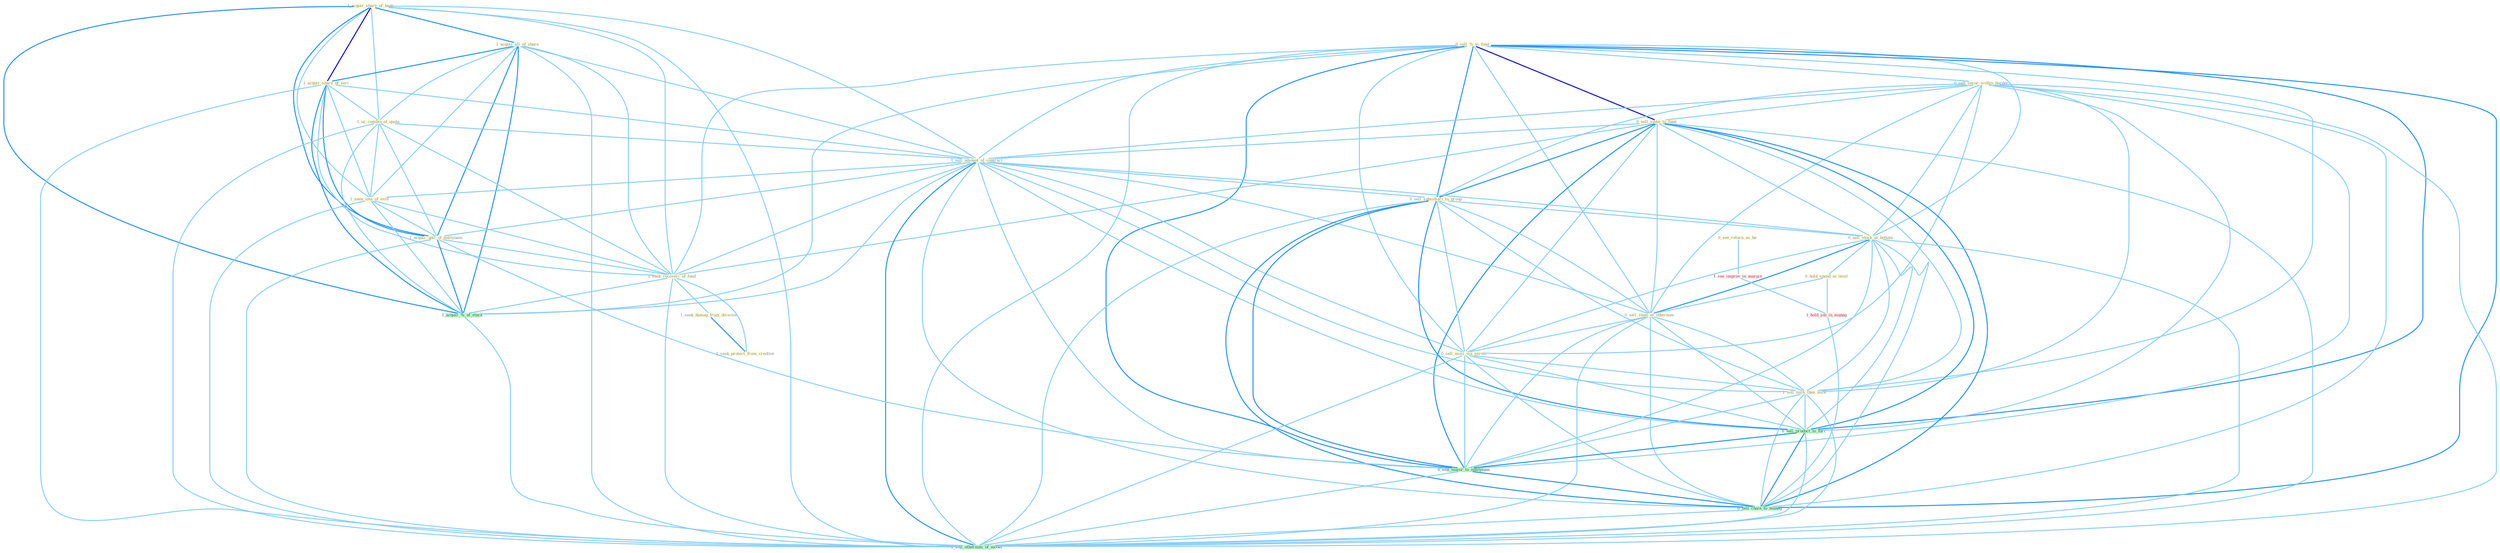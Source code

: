 Graph G{ 
    node
    [shape=polygon,style=filled,width=.5,height=.06,color="#BDFCC9",fixedsize=true,fontsize=4,
    fontcolor="#2f4f4f"];
    {node
    [color="#ffffe0", fontcolor="#8b7d6b"] "0_sell_%_to_fund " "1_acquir_share_of_bank " "0_sell_secur_within_border " "1_acquir_all_of_share " "0_sell_stake_to_fund " "1_acquir_share_of_seri " "1_us_combin_of_quota " "1_sell_amount_of_contract " "0_sell_subsidiari_to_group " "1_seen_iota_of_evid " "0_sell_stock_at_bottom " "0_hold_spend_at_level " "0_see_return_as_be " "1_acquir_unit_of_entitynam " "1_seek_recoveri_of_fund " "0_sell_steel_at_othernum " "0_sell_movi_via_servic " "1_sell_milk_than_milk " "1_seek_damag_from_director " "1_seek_protect_from_creditor "}
{node [color="#fff0f5", fontcolor="#b22222"] "1_see_improv_in_margin " "1_hold_job_in_manag "}
edge [color="#B0E2FF"];

	"0_sell_%_to_fund " -- "0_sell_secur_within_border " [w="1", color="#87cefa" ];
	"0_sell_%_to_fund " -- "0_sell_stake_to_fund " [w="3", color="#0000cd" , len=0.6];
	"0_sell_%_to_fund " -- "1_sell_amount_of_contract " [w="1", color="#87cefa" ];
	"0_sell_%_to_fund " -- "0_sell_subsidiari_to_group " [w="2", color="#1e90ff" , len=0.8];
	"0_sell_%_to_fund " -- "0_sell_stock_at_bottom " [w="1", color="#87cefa" ];
	"0_sell_%_to_fund " -- "1_seek_recoveri_of_fund " [w="1", color="#87cefa" ];
	"0_sell_%_to_fund " -- "0_sell_steel_at_othernum " [w="1", color="#87cefa" ];
	"0_sell_%_to_fund " -- "0_sell_movi_via_servic " [w="1", color="#87cefa" ];
	"0_sell_%_to_fund " -- "1_sell_milk_than_milk " [w="1", color="#87cefa" ];
	"0_sell_%_to_fund " -- "1_acquir_%_of_stock " [w="1", color="#87cefa" ];
	"0_sell_%_to_fund " -- "0_sell_product_to_forc " [w="2", color="#1e90ff" , len=0.8];
	"0_sell_%_to_fund " -- "0_sell_major_to_entitynam " [w="2", color="#1e90ff" , len=0.8];
	"0_sell_%_to_fund " -- "0_sell_chain_to_manag " [w="2", color="#1e90ff" , len=0.8];
	"0_sell_%_to_fund " -- "1_sell_othernum_of_model " [w="1", color="#87cefa" ];
	"1_acquir_share_of_bank " -- "1_acquir_all_of_share " [w="2", color="#1e90ff" , len=0.8];
	"1_acquir_share_of_bank " -- "1_acquir_share_of_seri " [w="3", color="#0000cd" , len=0.6];
	"1_acquir_share_of_bank " -- "1_us_combin_of_quota " [w="1", color="#87cefa" ];
	"1_acquir_share_of_bank " -- "1_sell_amount_of_contract " [w="1", color="#87cefa" ];
	"1_acquir_share_of_bank " -- "1_seen_iota_of_evid " [w="1", color="#87cefa" ];
	"1_acquir_share_of_bank " -- "1_acquir_unit_of_entitynam " [w="2", color="#1e90ff" , len=0.8];
	"1_acquir_share_of_bank " -- "1_seek_recoveri_of_fund " [w="1", color="#87cefa" ];
	"1_acquir_share_of_bank " -- "1_acquir_%_of_stock " [w="2", color="#1e90ff" , len=0.8];
	"1_acquir_share_of_bank " -- "1_sell_othernum_of_model " [w="1", color="#87cefa" ];
	"0_sell_secur_within_border " -- "0_sell_stake_to_fund " [w="1", color="#87cefa" ];
	"0_sell_secur_within_border " -- "1_sell_amount_of_contract " [w="1", color="#87cefa" ];
	"0_sell_secur_within_border " -- "0_sell_subsidiari_to_group " [w="1", color="#87cefa" ];
	"0_sell_secur_within_border " -- "0_sell_stock_at_bottom " [w="1", color="#87cefa" ];
	"0_sell_secur_within_border " -- "0_sell_steel_at_othernum " [w="1", color="#87cefa" ];
	"0_sell_secur_within_border " -- "0_sell_movi_via_servic " [w="1", color="#87cefa" ];
	"0_sell_secur_within_border " -- "1_sell_milk_than_milk " [w="1", color="#87cefa" ];
	"0_sell_secur_within_border " -- "0_sell_product_to_forc " [w="1", color="#87cefa" ];
	"0_sell_secur_within_border " -- "0_sell_major_to_entitynam " [w="1", color="#87cefa" ];
	"0_sell_secur_within_border " -- "0_sell_chain_to_manag " [w="1", color="#87cefa" ];
	"0_sell_secur_within_border " -- "1_sell_othernum_of_model " [w="1", color="#87cefa" ];
	"1_acquir_all_of_share " -- "1_acquir_share_of_seri " [w="2", color="#1e90ff" , len=0.8];
	"1_acquir_all_of_share " -- "1_us_combin_of_quota " [w="1", color="#87cefa" ];
	"1_acquir_all_of_share " -- "1_sell_amount_of_contract " [w="1", color="#87cefa" ];
	"1_acquir_all_of_share " -- "1_seen_iota_of_evid " [w="1", color="#87cefa" ];
	"1_acquir_all_of_share " -- "1_acquir_unit_of_entitynam " [w="2", color="#1e90ff" , len=0.8];
	"1_acquir_all_of_share " -- "1_seek_recoveri_of_fund " [w="1", color="#87cefa" ];
	"1_acquir_all_of_share " -- "1_acquir_%_of_stock " [w="2", color="#1e90ff" , len=0.8];
	"1_acquir_all_of_share " -- "1_sell_othernum_of_model " [w="1", color="#87cefa" ];
	"0_sell_stake_to_fund " -- "1_sell_amount_of_contract " [w="1", color="#87cefa" ];
	"0_sell_stake_to_fund " -- "0_sell_subsidiari_to_group " [w="2", color="#1e90ff" , len=0.8];
	"0_sell_stake_to_fund " -- "0_sell_stock_at_bottom " [w="1", color="#87cefa" ];
	"0_sell_stake_to_fund " -- "1_seek_recoveri_of_fund " [w="1", color="#87cefa" ];
	"0_sell_stake_to_fund " -- "0_sell_steel_at_othernum " [w="1", color="#87cefa" ];
	"0_sell_stake_to_fund " -- "0_sell_movi_via_servic " [w="1", color="#87cefa" ];
	"0_sell_stake_to_fund " -- "1_sell_milk_than_milk " [w="1", color="#87cefa" ];
	"0_sell_stake_to_fund " -- "0_sell_product_to_forc " [w="2", color="#1e90ff" , len=0.8];
	"0_sell_stake_to_fund " -- "0_sell_major_to_entitynam " [w="2", color="#1e90ff" , len=0.8];
	"0_sell_stake_to_fund " -- "0_sell_chain_to_manag " [w="2", color="#1e90ff" , len=0.8];
	"0_sell_stake_to_fund " -- "1_sell_othernum_of_model " [w="1", color="#87cefa" ];
	"1_acquir_share_of_seri " -- "1_us_combin_of_quota " [w="1", color="#87cefa" ];
	"1_acquir_share_of_seri " -- "1_sell_amount_of_contract " [w="1", color="#87cefa" ];
	"1_acquir_share_of_seri " -- "1_seen_iota_of_evid " [w="1", color="#87cefa" ];
	"1_acquir_share_of_seri " -- "1_acquir_unit_of_entitynam " [w="2", color="#1e90ff" , len=0.8];
	"1_acquir_share_of_seri " -- "1_seek_recoveri_of_fund " [w="1", color="#87cefa" ];
	"1_acquir_share_of_seri " -- "1_acquir_%_of_stock " [w="2", color="#1e90ff" , len=0.8];
	"1_acquir_share_of_seri " -- "1_sell_othernum_of_model " [w="1", color="#87cefa" ];
	"1_us_combin_of_quota " -- "1_sell_amount_of_contract " [w="1", color="#87cefa" ];
	"1_us_combin_of_quota " -- "1_seen_iota_of_evid " [w="1", color="#87cefa" ];
	"1_us_combin_of_quota " -- "1_acquir_unit_of_entitynam " [w="1", color="#87cefa" ];
	"1_us_combin_of_quota " -- "1_seek_recoveri_of_fund " [w="1", color="#87cefa" ];
	"1_us_combin_of_quota " -- "1_acquir_%_of_stock " [w="1", color="#87cefa" ];
	"1_us_combin_of_quota " -- "1_sell_othernum_of_model " [w="1", color="#87cefa" ];
	"1_sell_amount_of_contract " -- "0_sell_subsidiari_to_group " [w="1", color="#87cefa" ];
	"1_sell_amount_of_contract " -- "1_seen_iota_of_evid " [w="1", color="#87cefa" ];
	"1_sell_amount_of_contract " -- "0_sell_stock_at_bottom " [w="1", color="#87cefa" ];
	"1_sell_amount_of_contract " -- "1_acquir_unit_of_entitynam " [w="1", color="#87cefa" ];
	"1_sell_amount_of_contract " -- "1_seek_recoveri_of_fund " [w="1", color="#87cefa" ];
	"1_sell_amount_of_contract " -- "0_sell_steel_at_othernum " [w="1", color="#87cefa" ];
	"1_sell_amount_of_contract " -- "0_sell_movi_via_servic " [w="1", color="#87cefa" ];
	"1_sell_amount_of_contract " -- "1_sell_milk_than_milk " [w="1", color="#87cefa" ];
	"1_sell_amount_of_contract " -- "1_acquir_%_of_stock " [w="1", color="#87cefa" ];
	"1_sell_amount_of_contract " -- "0_sell_product_to_forc " [w="1", color="#87cefa" ];
	"1_sell_amount_of_contract " -- "0_sell_major_to_entitynam " [w="1", color="#87cefa" ];
	"1_sell_amount_of_contract " -- "0_sell_chain_to_manag " [w="1", color="#87cefa" ];
	"1_sell_amount_of_contract " -- "1_sell_othernum_of_model " [w="2", color="#1e90ff" , len=0.8];
	"0_sell_subsidiari_to_group " -- "0_sell_stock_at_bottom " [w="1", color="#87cefa" ];
	"0_sell_subsidiari_to_group " -- "0_sell_steel_at_othernum " [w="1", color="#87cefa" ];
	"0_sell_subsidiari_to_group " -- "0_sell_movi_via_servic " [w="1", color="#87cefa" ];
	"0_sell_subsidiari_to_group " -- "1_sell_milk_than_milk " [w="1", color="#87cefa" ];
	"0_sell_subsidiari_to_group " -- "0_sell_product_to_forc " [w="2", color="#1e90ff" , len=0.8];
	"0_sell_subsidiari_to_group " -- "0_sell_major_to_entitynam " [w="2", color="#1e90ff" , len=0.8];
	"0_sell_subsidiari_to_group " -- "0_sell_chain_to_manag " [w="2", color="#1e90ff" , len=0.8];
	"0_sell_subsidiari_to_group " -- "1_sell_othernum_of_model " [w="1", color="#87cefa" ];
	"1_seen_iota_of_evid " -- "1_acquir_unit_of_entitynam " [w="1", color="#87cefa" ];
	"1_seen_iota_of_evid " -- "1_seek_recoveri_of_fund " [w="1", color="#87cefa" ];
	"1_seen_iota_of_evid " -- "1_acquir_%_of_stock " [w="1", color="#87cefa" ];
	"1_seen_iota_of_evid " -- "1_sell_othernum_of_model " [w="1", color="#87cefa" ];
	"0_sell_stock_at_bottom " -- "0_hold_spend_at_level " [w="1", color="#87cefa" ];
	"0_sell_stock_at_bottom " -- "0_sell_steel_at_othernum " [w="2", color="#1e90ff" , len=0.8];
	"0_sell_stock_at_bottom " -- "0_sell_movi_via_servic " [w="1", color="#87cefa" ];
	"0_sell_stock_at_bottom " -- "1_sell_milk_than_milk " [w="1", color="#87cefa" ];
	"0_sell_stock_at_bottom " -- "0_sell_product_to_forc " [w="1", color="#87cefa" ];
	"0_sell_stock_at_bottom " -- "0_sell_major_to_entitynam " [w="1", color="#87cefa" ];
	"0_sell_stock_at_bottom " -- "0_sell_chain_to_manag " [w="1", color="#87cefa" ];
	"0_sell_stock_at_bottom " -- "1_sell_othernum_of_model " [w="1", color="#87cefa" ];
	"0_hold_spend_at_level " -- "0_sell_steel_at_othernum " [w="1", color="#87cefa" ];
	"0_hold_spend_at_level " -- "1_hold_job_in_manag " [w="1", color="#87cefa" ];
	"0_see_return_as_be " -- "1_see_improv_in_margin " [w="1", color="#87cefa" ];
	"1_acquir_unit_of_entitynam " -- "1_seek_recoveri_of_fund " [w="1", color="#87cefa" ];
	"1_acquir_unit_of_entitynam " -- "1_acquir_%_of_stock " [w="2", color="#1e90ff" , len=0.8];
	"1_acquir_unit_of_entitynam " -- "0_sell_major_to_entitynam " [w="1", color="#87cefa" ];
	"1_acquir_unit_of_entitynam " -- "1_sell_othernum_of_model " [w="1", color="#87cefa" ];
	"1_seek_recoveri_of_fund " -- "1_seek_damag_from_director " [w="1", color="#87cefa" ];
	"1_seek_recoveri_of_fund " -- "1_seek_protect_from_creditor " [w="1", color="#87cefa" ];
	"1_seek_recoveri_of_fund " -- "1_acquir_%_of_stock " [w="1", color="#87cefa" ];
	"1_seek_recoveri_of_fund " -- "1_sell_othernum_of_model " [w="1", color="#87cefa" ];
	"0_sell_steel_at_othernum " -- "0_sell_movi_via_servic " [w="1", color="#87cefa" ];
	"0_sell_steel_at_othernum " -- "1_sell_milk_than_milk " [w="1", color="#87cefa" ];
	"0_sell_steel_at_othernum " -- "0_sell_product_to_forc " [w="1", color="#87cefa" ];
	"0_sell_steel_at_othernum " -- "0_sell_major_to_entitynam " [w="1", color="#87cefa" ];
	"0_sell_steel_at_othernum " -- "0_sell_chain_to_manag " [w="1", color="#87cefa" ];
	"0_sell_steel_at_othernum " -- "1_sell_othernum_of_model " [w="1", color="#87cefa" ];
	"0_sell_movi_via_servic " -- "1_sell_milk_than_milk " [w="1", color="#87cefa" ];
	"0_sell_movi_via_servic " -- "0_sell_product_to_forc " [w="1", color="#87cefa" ];
	"0_sell_movi_via_servic " -- "0_sell_major_to_entitynam " [w="1", color="#87cefa" ];
	"0_sell_movi_via_servic " -- "0_sell_chain_to_manag " [w="1", color="#87cefa" ];
	"0_sell_movi_via_servic " -- "1_sell_othernum_of_model " [w="1", color="#87cefa" ];
	"1_sell_milk_than_milk " -- "0_sell_product_to_forc " [w="1", color="#87cefa" ];
	"1_sell_milk_than_milk " -- "0_sell_major_to_entitynam " [w="1", color="#87cefa" ];
	"1_sell_milk_than_milk " -- "0_sell_chain_to_manag " [w="1", color="#87cefa" ];
	"1_sell_milk_than_milk " -- "1_sell_othernum_of_model " [w="1", color="#87cefa" ];
	"1_seek_damag_from_director " -- "1_seek_protect_from_creditor " [w="2", color="#1e90ff" , len=0.8];
	"1_see_improv_in_margin " -- "1_hold_job_in_manag " [w="1", color="#87cefa" ];
	"1_acquir_%_of_stock " -- "1_sell_othernum_of_model " [w="1", color="#87cefa" ];
	"1_hold_job_in_manag " -- "0_sell_chain_to_manag " [w="1", color="#87cefa" ];
	"0_sell_product_to_forc " -- "0_sell_major_to_entitynam " [w="2", color="#1e90ff" , len=0.8];
	"0_sell_product_to_forc " -- "0_sell_chain_to_manag " [w="2", color="#1e90ff" , len=0.8];
	"0_sell_product_to_forc " -- "1_sell_othernum_of_model " [w="1", color="#87cefa" ];
	"0_sell_major_to_entitynam " -- "0_sell_chain_to_manag " [w="2", color="#1e90ff" , len=0.8];
	"0_sell_major_to_entitynam " -- "1_sell_othernum_of_model " [w="1", color="#87cefa" ];
	"0_sell_chain_to_manag " -- "1_sell_othernum_of_model " [w="1", color="#87cefa" ];
}